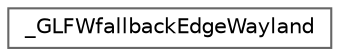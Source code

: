 digraph "类继承关系图"
{
 // LATEX_PDF_SIZE
  bgcolor="transparent";
  edge [fontname=Helvetica,fontsize=10,labelfontname=Helvetica,labelfontsize=10];
  node [fontname=Helvetica,fontsize=10,shape=box,height=0.2,width=0.4];
  rankdir="LR";
  Node0 [id="Node000000",label="_GLFWfallbackEdgeWayland",height=0.2,width=0.4,color="grey40", fillcolor="white", style="filled",URL="$struct___g_l_f_wfallback_edge_wayland.html",tooltip=" "];
}
